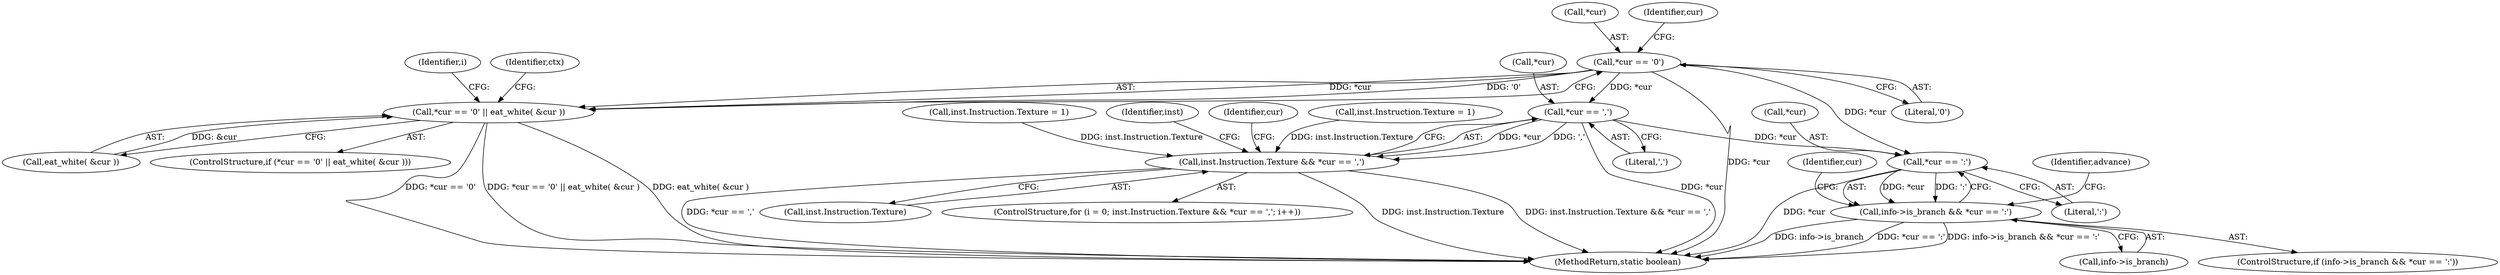 digraph "0_virglrenderer_e534b51ca3c3cd25f3990589932a9ed711c59b27@pointer" {
"1002413" [label="(Call,*cur == '\0')"];
"1002412" [label="(Call,*cur == '\0' || eat_white( &cur ))"];
"1002663" [label="(Call,*cur == ',')"];
"1002657" [label="(Call,inst.Instruction.Texture && *cur == ',')"];
"1002720" [label="(Call,*cur == ':')"];
"1002716" [label="(Call,info->is_branch && *cur == ':')"];
"1002727" [label="(Identifier,cur)"];
"1002414" [label="(Call,*cur)"];
"1002416" [label="(Literal,'\0')"];
"1002664" [label="(Call,*cur)"];
"1002620" [label="(Call,inst.Instruction.Texture = 1)"];
"1002721" [label="(Call,*cur)"];
"1002657" [label="(Call,inst.Instruction.Texture && *cur == ',')"];
"1004155" [label="(MethodReturn,static boolean)"];
"1002764" [label="(Identifier,advance)"];
"1002484" [label="(Call,inst.Instruction.Texture = 1)"];
"1002663" [label="(Call,*cur == ',')"];
"1002419" [label="(Identifier,cur)"];
"1002658" [label="(Call,inst.Instruction.Texture)"];
"1002703" [label="(Identifier,inst)"];
"1002723" [label="(Literal,':')"];
"1002717" [label="(Call,info->is_branch)"];
"1002716" [label="(Call,info->is_branch && *cur == ':')"];
"1002671" [label="(Identifier,cur)"];
"1002666" [label="(Literal,',')"];
"1002417" [label="(Call,eat_white( &cur ))"];
"1002715" [label="(ControlStructure,if (info->is_branch && *cur == ':'))"];
"1002411" [label="(ControlStructure,if (*cur == '\0' || eat_white( &cur )))"];
"1002412" [label="(Call,*cur == '\0' || eat_white( &cur ))"];
"1002370" [label="(Identifier,i)"];
"1002720" [label="(Call,*cur == ':')"];
"1002423" [label="(Identifier,ctx)"];
"1002653" [label="(ControlStructure,for (i = 0; inst.Instruction.Texture && *cur == ','; i++))"];
"1002413" [label="(Call,*cur == '\0')"];
"1002413" -> "1002412"  [label="AST: "];
"1002413" -> "1002416"  [label="CFG: "];
"1002414" -> "1002413"  [label="AST: "];
"1002416" -> "1002413"  [label="AST: "];
"1002419" -> "1002413"  [label="CFG: "];
"1002412" -> "1002413"  [label="CFG: "];
"1002413" -> "1004155"  [label="DDG: *cur"];
"1002413" -> "1002412"  [label="DDG: *cur"];
"1002413" -> "1002412"  [label="DDG: '\0'"];
"1002413" -> "1002663"  [label="DDG: *cur"];
"1002413" -> "1002720"  [label="DDG: *cur"];
"1002412" -> "1002411"  [label="AST: "];
"1002412" -> "1002417"  [label="CFG: "];
"1002417" -> "1002412"  [label="AST: "];
"1002423" -> "1002412"  [label="CFG: "];
"1002370" -> "1002412"  [label="CFG: "];
"1002412" -> "1004155"  [label="DDG: eat_white( &cur )"];
"1002412" -> "1004155"  [label="DDG: *cur == '\0'"];
"1002412" -> "1004155"  [label="DDG: *cur == '\0' || eat_white( &cur )"];
"1002417" -> "1002412"  [label="DDG: &cur"];
"1002663" -> "1002657"  [label="AST: "];
"1002663" -> "1002666"  [label="CFG: "];
"1002664" -> "1002663"  [label="AST: "];
"1002666" -> "1002663"  [label="AST: "];
"1002657" -> "1002663"  [label="CFG: "];
"1002663" -> "1004155"  [label="DDG: *cur"];
"1002663" -> "1002657"  [label="DDG: *cur"];
"1002663" -> "1002657"  [label="DDG: ','"];
"1002663" -> "1002720"  [label="DDG: *cur"];
"1002657" -> "1002653"  [label="AST: "];
"1002657" -> "1002658"  [label="CFG: "];
"1002658" -> "1002657"  [label="AST: "];
"1002671" -> "1002657"  [label="CFG: "];
"1002703" -> "1002657"  [label="CFG: "];
"1002657" -> "1004155"  [label="DDG: inst.Instruction.Texture"];
"1002657" -> "1004155"  [label="DDG: inst.Instruction.Texture && *cur == ','"];
"1002657" -> "1004155"  [label="DDG: *cur == ','"];
"1002620" -> "1002657"  [label="DDG: inst.Instruction.Texture"];
"1002484" -> "1002657"  [label="DDG: inst.Instruction.Texture"];
"1002720" -> "1002716"  [label="AST: "];
"1002720" -> "1002723"  [label="CFG: "];
"1002721" -> "1002720"  [label="AST: "];
"1002723" -> "1002720"  [label="AST: "];
"1002716" -> "1002720"  [label="CFG: "];
"1002720" -> "1004155"  [label="DDG: *cur"];
"1002720" -> "1002716"  [label="DDG: *cur"];
"1002720" -> "1002716"  [label="DDG: ':'"];
"1002716" -> "1002715"  [label="AST: "];
"1002716" -> "1002717"  [label="CFG: "];
"1002717" -> "1002716"  [label="AST: "];
"1002727" -> "1002716"  [label="CFG: "];
"1002764" -> "1002716"  [label="CFG: "];
"1002716" -> "1004155"  [label="DDG: info->is_branch"];
"1002716" -> "1004155"  [label="DDG: *cur == ':'"];
"1002716" -> "1004155"  [label="DDG: info->is_branch && *cur == ':'"];
}
